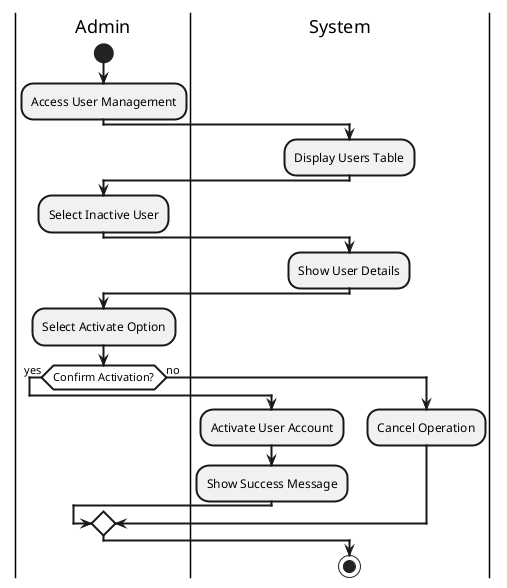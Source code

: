 @startuml
skinparam defaultTextAlignment center
skinparam ArrowThickness 2
skinparam ActivityBorderThickness 2
skinparam ActivityDiamondBackgroundColor white
skinparam ActivityDiamondBorderThickness 2

|Admin|
start
:Access User Management;

|System|
:Display Users Table;

|Admin|
:Select Inactive User;

|System|
:Show User Details;

|Admin|
:Select Activate Option;

|Admin|
if (Confirm Activation?) then (yes)
  |System|
  :Activate User Account;
  :Show Success Message;
else (no)
  |System|
  :Cancel Operation;
endif

stop

@enduml 